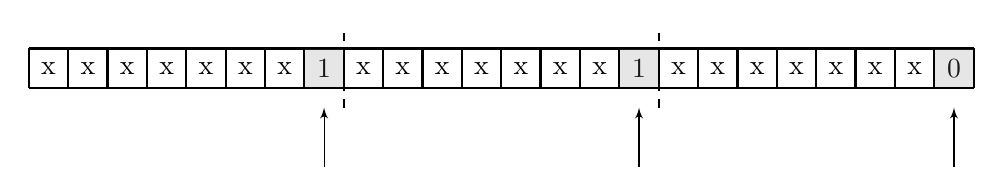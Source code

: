 \begin{tikzpicture}[auto, node distance=3.5cm,>=latex']
  \tikzstyle{inner} = [draw, fill=none, rectangle, 
  minimum height=5em, minimum width=7em, node distance=4cm, text width=7em, align=center]
  \tikzstyle{outer} = [draw=gray,dashed,fill=none,thick,inner sep=0.2cm]
  \tikzstyle{cord} = [coordinate]
  \tikzstyle{sum} = [draw,circle,node distance=3cm]
  \draw[step=0.5cm,color=black,thick] (0,0) grid (12,0.5);
  \node at (+0.25,+0.25) {x};
  \node at (+0.75,+0.25) {x};
  \node at (+1.25,+0.25) {x};
  \node at (+1.75,+0.25) {x};
  \node at (+2.25,+0.25) {x};
  \node at (+2.75,+0.25) {x};
  \node at (+3.25,+0.25) {x};
  \node at (+3.75,+0.25) {1};\draw [fill=gray,fill opacity=0.2] (3.5,0) rectangle (4,0.5);
  \node at (+4.25,+0.25) {x};
  \node at (+4.75,+0.25) {x};
  \node at (+5.25,+0.25) {x};
  \node at (+5.75,+0.25) {x};
  \node at (+6.25,+0.25) {x};
  \node at (+6.75,+0.25) {x};
  \node at (+7.25,+0.25) {x};
  \node at (+7.75,+0.25) {1};\draw [fill=gray,fill opacity=0.2] (7.5,0) rectangle (8,0.5);
  \node at (+8.25,+0.25) {x};
  \node at (+8.75,+0.25) {x};
  \node at (+9.25,+0.25) {x};
  \node at (+9.75,+0.25) {x};
  \node at (+10.25,+0.25) {x};
  \node at (+10.75,+0.25) {x};
  \node at (+11.25,+0.25) {x};
  \node at (11.75,+0.25) {0};\draw [fill=gray,fill opacity=0.2] (11.5,0) rectangle (12,0.5);
  \draw[dashed,thick] (4,-0.25) -- (4,0.75);
  \draw[dashed,thick] (8,-0.25) -- (8,0.75);
  \draw[->] (7.75,-1) -- (7.75,-0.25);
  \draw[->] (3.75,-1) -- (3.75,-0.25);
  \draw[->] (11.75,-1) -- (11.75,-0.25);
\end{tikzpicture}